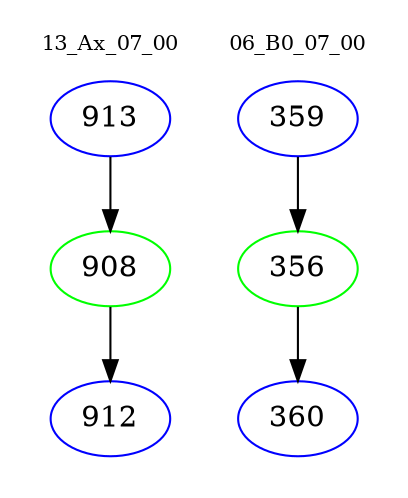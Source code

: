 digraph{
subgraph cluster_0 {
color = white
label = "13_Ax_07_00";
fontsize=10;
T0_913 [label="913", color="blue"]
T0_913 -> T0_908 [color="black"]
T0_908 [label="908", color="green"]
T0_908 -> T0_912 [color="black"]
T0_912 [label="912", color="blue"]
}
subgraph cluster_1 {
color = white
label = "06_B0_07_00";
fontsize=10;
T1_359 [label="359", color="blue"]
T1_359 -> T1_356 [color="black"]
T1_356 [label="356", color="green"]
T1_356 -> T1_360 [color="black"]
T1_360 [label="360", color="blue"]
}
}
